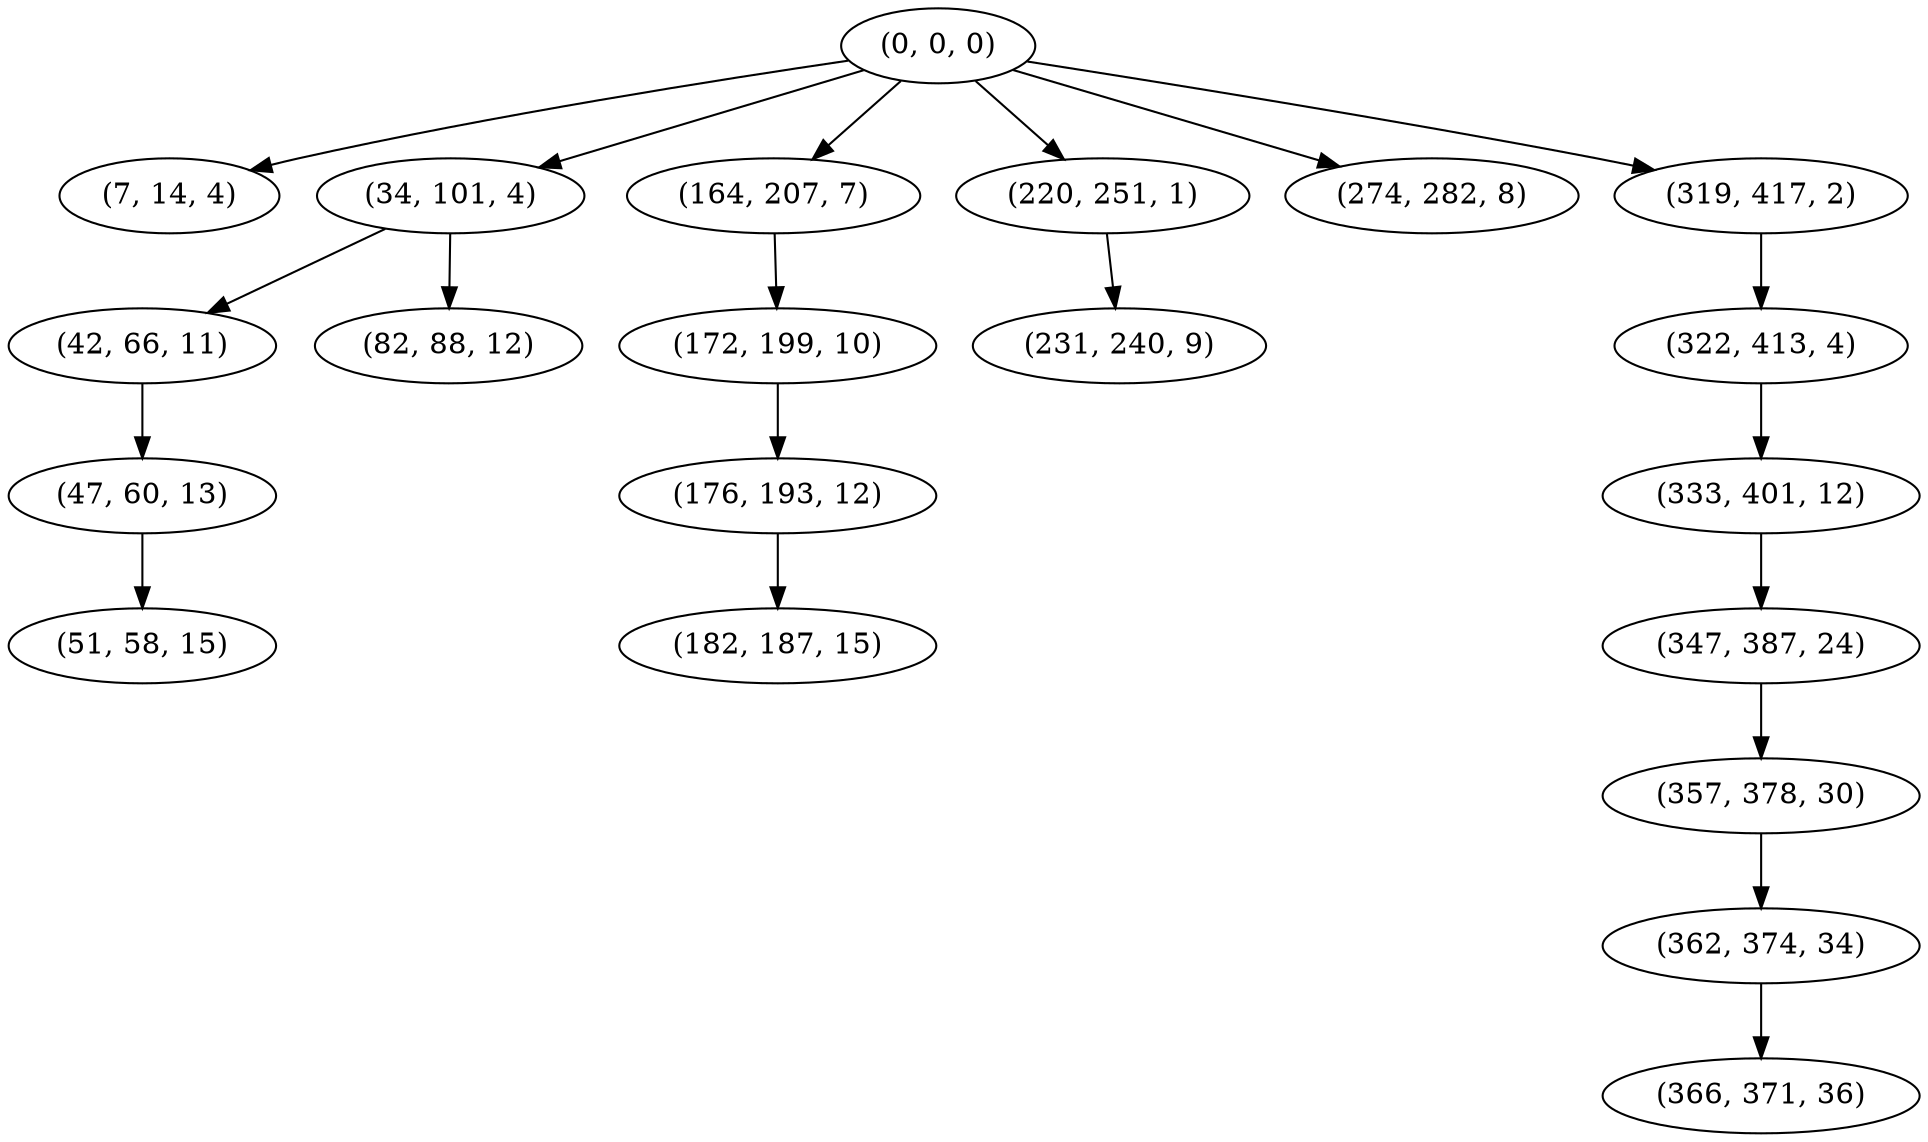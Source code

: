 digraph tree {
    "(0, 0, 0)";
    "(7, 14, 4)";
    "(34, 101, 4)";
    "(42, 66, 11)";
    "(47, 60, 13)";
    "(51, 58, 15)";
    "(82, 88, 12)";
    "(164, 207, 7)";
    "(172, 199, 10)";
    "(176, 193, 12)";
    "(182, 187, 15)";
    "(220, 251, 1)";
    "(231, 240, 9)";
    "(274, 282, 8)";
    "(319, 417, 2)";
    "(322, 413, 4)";
    "(333, 401, 12)";
    "(347, 387, 24)";
    "(357, 378, 30)";
    "(362, 374, 34)";
    "(366, 371, 36)";
    "(0, 0, 0)" -> "(7, 14, 4)";
    "(0, 0, 0)" -> "(34, 101, 4)";
    "(0, 0, 0)" -> "(164, 207, 7)";
    "(0, 0, 0)" -> "(220, 251, 1)";
    "(0, 0, 0)" -> "(274, 282, 8)";
    "(0, 0, 0)" -> "(319, 417, 2)";
    "(34, 101, 4)" -> "(42, 66, 11)";
    "(34, 101, 4)" -> "(82, 88, 12)";
    "(42, 66, 11)" -> "(47, 60, 13)";
    "(47, 60, 13)" -> "(51, 58, 15)";
    "(164, 207, 7)" -> "(172, 199, 10)";
    "(172, 199, 10)" -> "(176, 193, 12)";
    "(176, 193, 12)" -> "(182, 187, 15)";
    "(220, 251, 1)" -> "(231, 240, 9)";
    "(319, 417, 2)" -> "(322, 413, 4)";
    "(322, 413, 4)" -> "(333, 401, 12)";
    "(333, 401, 12)" -> "(347, 387, 24)";
    "(347, 387, 24)" -> "(357, 378, 30)";
    "(357, 378, 30)" -> "(362, 374, 34)";
    "(362, 374, 34)" -> "(366, 371, 36)";
}
